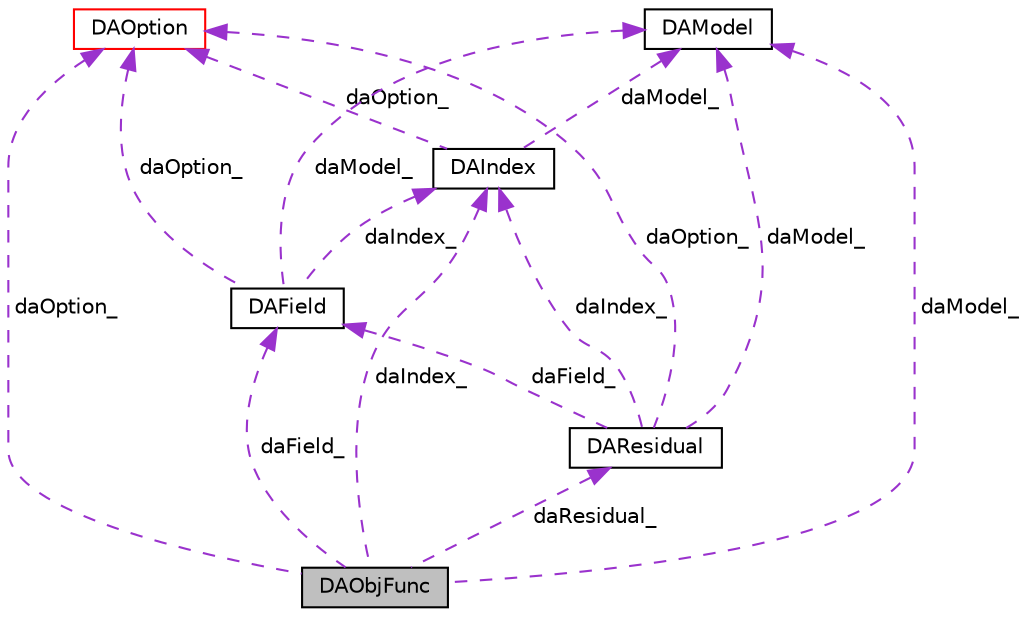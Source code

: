 digraph "DAObjFunc"
{
  bgcolor="transparent";
  edge [fontname="Helvetica",fontsize="10",labelfontname="Helvetica",labelfontsize="10"];
  node [fontname="Helvetica",fontsize="10",shape=record];
  Node3 [label="DAObjFunc",height=0.2,width=0.4,color="black", fillcolor="grey75", style="filled", fontcolor="black"];
  Node4 -> Node3 [dir="back",color="darkorchid3",fontsize="10",style="dashed",label=" daIndex_" ,fontname="Helvetica"];
  Node4 [label="DAIndex",height=0.2,width=0.4,color="black",URL="$classFoam_1_1DAIndex.html"];
  Node5 -> Node4 [dir="back",color="darkorchid3",fontsize="10",style="dashed",label=" daOption_" ,fontname="Helvetica"];
  Node5 [label="DAOption",height=0.2,width=0.4,color="red",URL="$classFoam_1_1DAOption.html"];
  Node7 -> Node4 [dir="back",color="darkorchid3",fontsize="10",style="dashed",label=" daModel_" ,fontname="Helvetica"];
  Node7 [label="DAModel",height=0.2,width=0.4,color="black",URL="$classFoam_1_1DAModel.html"];
  Node5 -> Node3 [dir="back",color="darkorchid3",fontsize="10",style="dashed",label=" daOption_" ,fontname="Helvetica"];
  Node8 -> Node3 [dir="back",color="darkorchid3",fontsize="10",style="dashed",label=" daResidual_" ,fontname="Helvetica"];
  Node8 [label="DAResidual",height=0.2,width=0.4,color="black",URL="$classFoam_1_1DAResidual.html"];
  Node4 -> Node8 [dir="back",color="darkorchid3",fontsize="10",style="dashed",label=" daIndex_" ,fontname="Helvetica"];
  Node5 -> Node8 [dir="back",color="darkorchid3",fontsize="10",style="dashed",label=" daOption_" ,fontname="Helvetica"];
  Node7 -> Node8 [dir="back",color="darkorchid3",fontsize="10",style="dashed",label=" daModel_" ,fontname="Helvetica"];
  Node9 -> Node8 [dir="back",color="darkorchid3",fontsize="10",style="dashed",label=" daField_" ,fontname="Helvetica"];
  Node9 [label="DAField",height=0.2,width=0.4,color="black",URL="$classFoam_1_1DAField.html"];
  Node4 -> Node9 [dir="back",color="darkorchid3",fontsize="10",style="dashed",label=" daIndex_" ,fontname="Helvetica"];
  Node5 -> Node9 [dir="back",color="darkorchid3",fontsize="10",style="dashed",label=" daOption_" ,fontname="Helvetica"];
  Node7 -> Node9 [dir="back",color="darkorchid3",fontsize="10",style="dashed",label=" daModel_" ,fontname="Helvetica"];
  Node7 -> Node3 [dir="back",color="darkorchid3",fontsize="10",style="dashed",label=" daModel_" ,fontname="Helvetica"];
  Node9 -> Node3 [dir="back",color="darkorchid3",fontsize="10",style="dashed",label=" daField_" ,fontname="Helvetica"];
}
